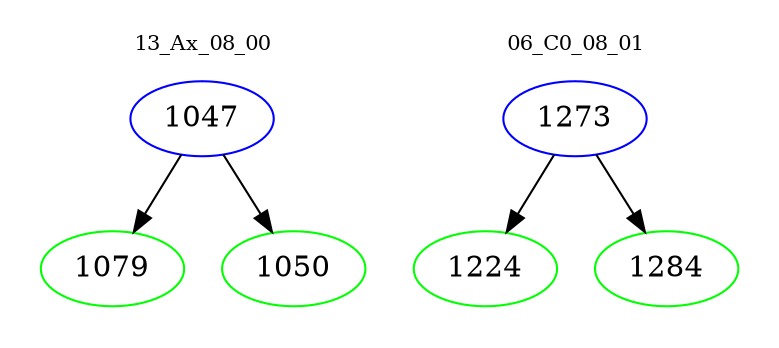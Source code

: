 digraph{
subgraph cluster_0 {
color = white
label = "13_Ax_08_00";
fontsize=10;
T0_1047 [label="1047", color="blue"]
T0_1047 -> T0_1079 [color="black"]
T0_1079 [label="1079", color="green"]
T0_1047 -> T0_1050 [color="black"]
T0_1050 [label="1050", color="green"]
}
subgraph cluster_1 {
color = white
label = "06_C0_08_01";
fontsize=10;
T1_1273 [label="1273", color="blue"]
T1_1273 -> T1_1224 [color="black"]
T1_1224 [label="1224", color="green"]
T1_1273 -> T1_1284 [color="black"]
T1_1284 [label="1284", color="green"]
}
}

